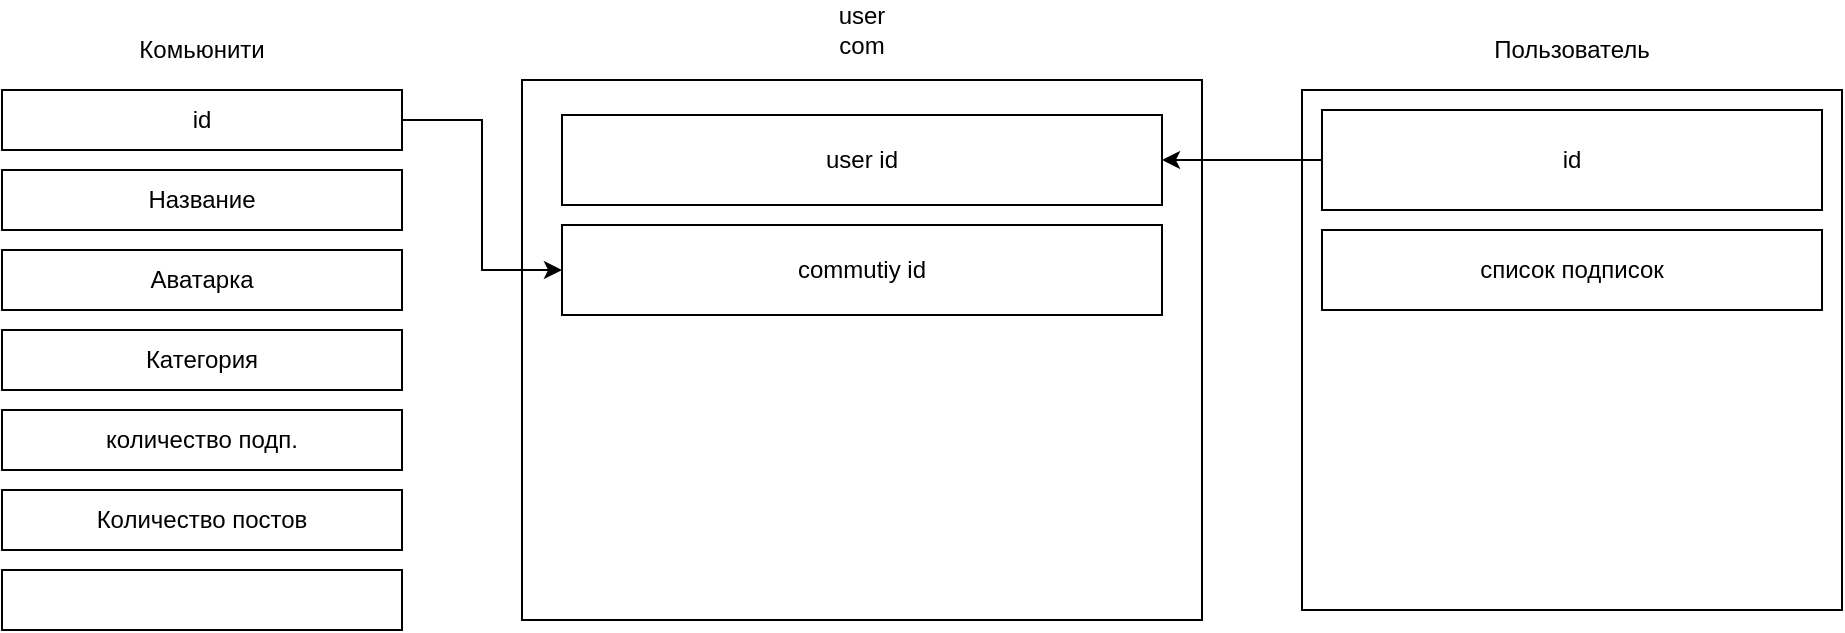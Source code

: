 <mxfile version="13.6.6" type="github">
  <diagram id="TnIrcA51S4dzsQ8LSK2p" name="Page-1">
    <mxGraphModel dx="1360" dy="729" grid="1" gridSize="10" guides="1" tooltips="1" connect="1" arrows="1" fold="1" page="1" pageScale="1" pageWidth="827" pageHeight="1169" math="0" shadow="0">
      <root>
        <mxCell id="0" />
        <mxCell id="1" parent="0" />
        <mxCell id="g-B6FnBMhDAQ--2wn9Xy-17" value="" style="rounded=0;whiteSpace=wrap;html=1;" parent="1" vertex="1">
          <mxGeometry x="320" y="75" width="340" height="270" as="geometry" />
        </mxCell>
        <mxCell id="g-B6FnBMhDAQ--2wn9Xy-2" value="Комьюнити" style="text;html=1;strokeColor=none;fillColor=none;align=center;verticalAlign=middle;whiteSpace=wrap;rounded=0;" parent="1" vertex="1">
          <mxGeometry x="140" y="50" width="40" height="20" as="geometry" />
        </mxCell>
        <mxCell id="g-B6FnBMhDAQ--2wn9Xy-21" style="edgeStyle=orthogonalEdgeStyle;rounded=0;orthogonalLoop=1;jettySize=auto;html=1;exitX=1;exitY=0.5;exitDx=0;exitDy=0;entryX=0;entryY=0.5;entryDx=0;entryDy=0;" parent="1" source="g-B6FnBMhDAQ--2wn9Xy-4" target="g-B6FnBMhDAQ--2wn9Xy-19" edge="1">
          <mxGeometry relative="1" as="geometry">
            <Array as="points">
              <mxPoint x="300" y="95" />
              <mxPoint x="300" y="170" />
            </Array>
          </mxGeometry>
        </mxCell>
        <mxCell id="g-B6FnBMhDAQ--2wn9Xy-4" value="id" style="rounded=0;whiteSpace=wrap;html=1;" parent="1" vertex="1">
          <mxGeometry x="60" y="80" width="200" height="30" as="geometry" />
        </mxCell>
        <mxCell id="g-B6FnBMhDAQ--2wn9Xy-5" value="Название&lt;span style=&quot;color: rgba(0 , 0 , 0 , 0) ; font-family: monospace ; font-size: 0px&quot;&gt;%3CmxGraphModel%3E%3Croot%3E%3CmxCell%20id%3D%220%22%2F%3E%3CmxCell%20id%3D%221%22%20parent%3D%220%22%2F%3E%3CmxCell%20id%3D%222%22%20value%3D%22id%22%20style%3D%22rounded%3D0%3BwhiteSpace%3Dwrap%3Bhtml%3D1%3B%22%20vertex%3D%221%22%20parent%3D%221%22%3E%3CmxGeometry%20x%3D%2260%22%20y%3D%2280%22%20width%3D%22200%22%20height%3D%2230%22%20as%3D%22geometry%22%2F%3E%3C%2FmxCell%3E%3C%2Froot%3E%3C%2FmxGraphModel%3E&lt;/span&gt;" style="rounded=0;whiteSpace=wrap;html=1;" parent="1" vertex="1">
          <mxGeometry x="60" y="120" width="200" height="30" as="geometry" />
        </mxCell>
        <mxCell id="g-B6FnBMhDAQ--2wn9Xy-6" value="Аватарка&lt;span style=&quot;color: rgba(0 , 0 , 0 , 0) ; font-family: monospace ; font-size: 0px&quot;&gt;%3CmxGraphModel%3E%3Croot%3E%3CmxCell%20id%3D%220%22%2F%3E%3CmxCell%20id%3D%221%22%20parent%3D%220%22%2F%3E%3CmxCell%20id%3D%222%22%20value%3D%22id%22%20style%3D%22rounded%3D0%3BwhiteSpace%3Dwrap%3Bhtml%3D1%3B%22%20vertex%3D%221%22%20parent%3D%221%22%3E%3CmxGeometry%20x%3D%2260%22%20y%3D%2280%22%20width%3D%22200%22%20height%3D%2230%22%20as%3D%22geometry%22%2F%3E%3C%2FmxCell%3E%3C%2Froot%3E%3C%2FmxGraphModel%3E&lt;/span&gt;" style="rounded=0;whiteSpace=wrap;html=1;" parent="1" vertex="1">
          <mxGeometry x="60" y="160" width="200" height="30" as="geometry" />
        </mxCell>
        <mxCell id="g-B6FnBMhDAQ--2wn9Xy-7" value="Категория" style="rounded=0;whiteSpace=wrap;html=1;" parent="1" vertex="1">
          <mxGeometry x="60" y="200" width="200" height="30" as="geometry" />
        </mxCell>
        <mxCell id="g-B6FnBMhDAQ--2wn9Xy-8" value="количество подп." style="rounded=0;whiteSpace=wrap;html=1;" parent="1" vertex="1">
          <mxGeometry x="60" y="240" width="200" height="30" as="geometry" />
        </mxCell>
        <mxCell id="g-B6FnBMhDAQ--2wn9Xy-9" value="Количество постов" style="rounded=0;whiteSpace=wrap;html=1;" parent="1" vertex="1">
          <mxGeometry x="60" y="280" width="200" height="30" as="geometry" />
        </mxCell>
        <mxCell id="g-B6FnBMhDAQ--2wn9Xy-10" value="" style="rounded=0;whiteSpace=wrap;html=1;" parent="1" vertex="1">
          <mxGeometry x="60" y="320" width="200" height="30" as="geometry" />
        </mxCell>
        <mxCell id="g-B6FnBMhDAQ--2wn9Xy-13" value="" style="rounded=0;whiteSpace=wrap;html=1;" parent="1" vertex="1">
          <mxGeometry x="710" y="80" width="270" height="260" as="geometry" />
        </mxCell>
        <mxCell id="g-B6FnBMhDAQ--2wn9Xy-14" value="Пользователь" style="text;html=1;strokeColor=none;fillColor=none;align=center;verticalAlign=middle;whiteSpace=wrap;rounded=0;" parent="1" vertex="1">
          <mxGeometry x="825" y="50" width="40" height="20" as="geometry" />
        </mxCell>
        <mxCell id="g-B6FnBMhDAQ--2wn9Xy-20" style="edgeStyle=orthogonalEdgeStyle;rounded=0;orthogonalLoop=1;jettySize=auto;html=1;entryX=1;entryY=0.5;entryDx=0;entryDy=0;" parent="1" source="g-B6FnBMhDAQ--2wn9Xy-15" target="g-B6FnBMhDAQ--2wn9Xy-18" edge="1">
          <mxGeometry relative="1" as="geometry" />
        </mxCell>
        <mxCell id="g-B6FnBMhDAQ--2wn9Xy-15" value="id" style="rounded=0;whiteSpace=wrap;html=1;" parent="1" vertex="1">
          <mxGeometry x="720" y="90" width="250" height="50" as="geometry" />
        </mxCell>
        <mxCell id="g-B6FnBMhDAQ--2wn9Xy-16" value="список подписок" style="rounded=0;whiteSpace=wrap;html=1;" parent="1" vertex="1">
          <mxGeometry x="720" y="150" width="250" height="40" as="geometry" />
        </mxCell>
        <mxCell id="g-B6FnBMhDAQ--2wn9Xy-18" value="user id" style="rounded=0;whiteSpace=wrap;html=1;" parent="1" vertex="1">
          <mxGeometry x="340" y="92.5" width="300" height="45" as="geometry" />
        </mxCell>
        <mxCell id="g-B6FnBMhDAQ--2wn9Xy-19" value="commutiy id" style="rounded=0;whiteSpace=wrap;html=1;" parent="1" vertex="1">
          <mxGeometry x="340" y="147.5" width="300" height="45" as="geometry" />
        </mxCell>
        <mxCell id="g-B6FnBMhDAQ--2wn9Xy-22" value="user com" style="text;html=1;strokeColor=none;fillColor=none;align=center;verticalAlign=middle;whiteSpace=wrap;rounded=0;" parent="1" vertex="1">
          <mxGeometry x="470" y="40" width="40" height="20" as="geometry" />
        </mxCell>
      </root>
    </mxGraphModel>
  </diagram>
</mxfile>
